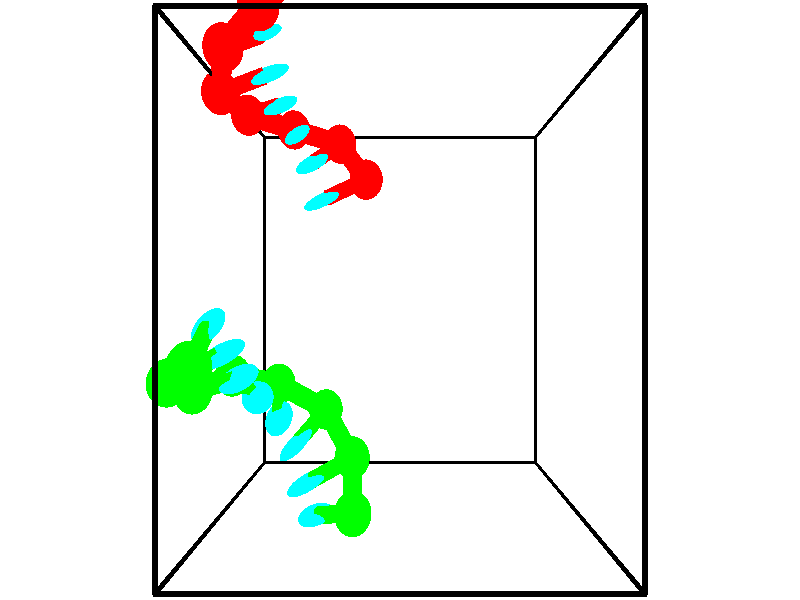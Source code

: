 // switches for output
#declare DRAW_BASES = 1; // possible values are 0, 1; only relevant for DNA ribbons
#declare DRAW_BASES_TYPE = 3; // possible values are 1, 2, 3; only relevant for DNA ribbons
#declare DRAW_FOG = 0; // set to 1 to enable fog

#include "colors.inc"

#include "transforms.inc"
background { rgb <1, 1, 1>}

#default {
   normal{
       ripples 0.25
       frequency 0.20
       turbulence 0.2
       lambda 5
   }
	finish {
		phong 0.1
		phong_size 40.
	}
}

// original window dimensions: 1024x640


// camera settings

camera {
	sky <-0, 1, 0>
	up <-0, 1, 0>
	right 1.6 * <1, 0, 0>
	location <2.5, 2.5, 11.1562>
	look_at <2.5, 2.5, 2.5>
	direction <0, 0, -8.6562>
	angle 67.0682
}


# declare cpy_camera_pos = <2.5, 2.5, 11.1562>;
# if (DRAW_FOG = 1)
fog {
	fog_type 2
	up vnormalize(cpy_camera_pos)
	color rgbt<1,1,1,0.3>
	distance 1e-5
	fog_alt 3e-3
	fog_offset 4
}
# end


// LIGHTS

# declare lum = 6;
global_settings {
	ambient_light rgb lum * <0.05, 0.05, 0.05>
	max_trace_level 15
}# declare cpy_direct_light_amount = 0.25;
light_source
{	1000 * <-1, -1, 1>,
	rgb lum * cpy_direct_light_amount
	parallel
}

light_source
{	1000 * <1, 1, -1>,
	rgb lum * cpy_direct_light_amount
	parallel
}

// strand 0

// nucleotide -1

// particle -1
sphere {
	<1.989647, 4.010365, 2.060641> 0.250000
	pigment { color rgbt <1,0,0,0> }
	no_shadow
}
cylinder {
	<1.616978, 3.865076, 2.063579>,  <1.393376, 3.777902, 2.065341>, 0.100000
	pigment { color rgbt <1,0,0,0> }
	no_shadow
}
cylinder {
	<1.616978, 3.865076, 2.063579>,  <1.989647, 4.010365, 2.060641>, 0.100000
	pigment { color rgbt <1,0,0,0> }
	no_shadow
}

// particle -1
sphere {
	<1.616978, 3.865076, 2.063579> 0.100000
	pigment { color rgbt <1,0,0,0> }
	no_shadow
}
sphere {
	0, 1
	scale<0.080000,0.200000,0.300000>
	matrix <-0.342712, 0.885411, 0.314000,
		-0.120556, 0.290028, -0.949395,
		-0.931673, -0.363224, 0.007345,
		1.337476, 3.756109, 2.065782>
	pigment { color rgbt <0,1,1,0> }
	no_shadow
}
cylinder {
	<1.561983, 4.531929, 1.710396>,  <1.989647, 4.010365, 2.060641>, 0.130000
	pigment { color rgbt <1,0,0,0> }
	no_shadow
}

// nucleotide -1

// particle -1
sphere {
	<1.561983, 4.531929, 1.710396> 0.250000
	pigment { color rgbt <1,0,0,0> }
	no_shadow
}
cylinder {
	<1.353373, 4.336403, 1.990130>,  <1.228206, 4.219087, 2.157971>, 0.100000
	pigment { color rgbt <1,0,0,0> }
	no_shadow
}
cylinder {
	<1.353373, 4.336403, 1.990130>,  <1.561983, 4.531929, 1.710396>, 0.100000
	pigment { color rgbt <1,0,0,0> }
	no_shadow
}

// particle -1
sphere {
	<1.353373, 4.336403, 1.990130> 0.100000
	pigment { color rgbt <1,0,0,0> }
	no_shadow
}
sphere {
	0, 1
	scale<0.080000,0.200000,0.300000>
	matrix <-0.236685, 0.870342, 0.431838,
		-0.819751, 0.059693, -0.569601,
		-0.521525, -0.488816, 0.699336,
		1.196915, 4.189758, 2.199931>
	pigment { color rgbt <0,1,1,0> }
	no_shadow
}
cylinder {
	<0.835108, 4.727043, 1.664726>,  <1.561983, 4.531929, 1.710396>, 0.130000
	pigment { color rgbt <1,0,0,0> }
	no_shadow
}

// nucleotide -1

// particle -1
sphere {
	<0.835108, 4.727043, 1.664726> 0.250000
	pigment { color rgbt <1,0,0,0> }
	no_shadow
}
cylinder {
	<0.926111, 4.607313, 2.035379>,  <0.980713, 4.535475, 2.257771>, 0.100000
	pigment { color rgbt <1,0,0,0> }
	no_shadow
}
cylinder {
	<0.926111, 4.607313, 2.035379>,  <0.835108, 4.727043, 1.664726>, 0.100000
	pigment { color rgbt <1,0,0,0> }
	no_shadow
}

// particle -1
sphere {
	<0.926111, 4.607313, 2.035379> 0.100000
	pigment { color rgbt <1,0,0,0> }
	no_shadow
}
sphere {
	0, 1
	scale<0.080000,0.200000,0.300000>
	matrix <-0.429860, 0.822980, 0.371382,
		-0.873762, -0.482814, 0.058566,
		0.227507, -0.299324, 0.926631,
		0.994363, 4.517516, 2.313368>
	pigment { color rgbt <0,1,1,0> }
	no_shadow
}
cylinder {
	<0.210446, 4.820171, 2.055359>,  <0.835108, 4.727043, 1.664726>, 0.130000
	pigment { color rgbt <1,0,0,0> }
	no_shadow
}

// nucleotide -1

// particle -1
sphere {
	<0.210446, 4.820171, 2.055359> 0.250000
	pigment { color rgbt <1,0,0,0> }
	no_shadow
}
cylinder {
	<0.534035, 4.827358, 2.290388>,  <0.728188, 4.831670, 2.431405>, 0.100000
	pigment { color rgbt <1,0,0,0> }
	no_shadow
}
cylinder {
	<0.534035, 4.827358, 2.290388>,  <0.210446, 4.820171, 2.055359>, 0.100000
	pigment { color rgbt <1,0,0,0> }
	no_shadow
}

// particle -1
sphere {
	<0.534035, 4.827358, 2.290388> 0.100000
	pigment { color rgbt <1,0,0,0> }
	no_shadow
}
sphere {
	0, 1
	scale<0.080000,0.200000,0.300000>
	matrix <-0.340933, 0.828598, 0.444061,
		-0.478883, -0.559555, 0.676438,
		0.808972, 0.017967, 0.587572,
		0.776726, 4.832748, 2.466660>
	pigment { color rgbt <0,1,1,0> }
	no_shadow
}
cylinder {
	<0.007755, 4.892360, 2.796563>,  <0.210446, 4.820171, 2.055359>, 0.130000
	pigment { color rgbt <1,0,0,0> }
	no_shadow
}

// nucleotide -1

// particle -1
sphere {
	<0.007755, 4.892360, 2.796563> 0.250000
	pigment { color rgbt <1,0,0,0> }
	no_shadow
}
cylinder {
	<0.377476, 5.032852, 2.736829>,  <0.599308, 5.117147, 2.700988>, 0.100000
	pigment { color rgbt <1,0,0,0> }
	no_shadow
}
cylinder {
	<0.377476, 5.032852, 2.736829>,  <0.007755, 4.892360, 2.796563>, 0.100000
	pigment { color rgbt <1,0,0,0> }
	no_shadow
}

// particle -1
sphere {
	<0.377476, 5.032852, 2.736829> 0.100000
	pigment { color rgbt <1,0,0,0> }
	no_shadow
}
sphere {
	0, 1
	scale<0.080000,0.200000,0.300000>
	matrix <-0.232423, 0.828361, 0.509704,
		0.302727, -0.436412, 0.847290,
		0.924303, 0.351230, -0.149335,
		0.654767, 5.138221, 2.692028>
	pigment { color rgbt <0,1,1,0> }
	no_shadow
}
cylinder {
	<0.253383, 5.169830, 3.496257>,  <0.007755, 4.892360, 2.796563>, 0.130000
	pigment { color rgbt <1,0,0,0> }
	no_shadow
}

// nucleotide -1

// particle -1
sphere {
	<0.253383, 5.169830, 3.496257> 0.250000
	pigment { color rgbt <1,0,0,0> }
	no_shadow
}
cylinder {
	<0.483164, 5.353899, 3.225482>,  <0.621032, 5.464340, 3.063017>, 0.100000
	pigment { color rgbt <1,0,0,0> }
	no_shadow
}
cylinder {
	<0.483164, 5.353899, 3.225482>,  <0.253383, 5.169830, 3.496257>, 0.100000
	pigment { color rgbt <1,0,0,0> }
	no_shadow
}

// particle -1
sphere {
	<0.483164, 5.353899, 3.225482> 0.100000
	pigment { color rgbt <1,0,0,0> }
	no_shadow
}
sphere {
	0, 1
	scale<0.080000,0.200000,0.300000>
	matrix <-0.253375, 0.886358, 0.387518,
		0.778335, -0.051091, 0.625767,
		0.574453, 0.460173, -0.676938,
		0.655500, 5.491951, 3.022400>
	pigment { color rgbt <0,1,1,0> }
	no_shadow
}
cylinder {
	<0.782727, 5.485799, 3.829995>,  <0.253383, 5.169830, 3.496257>, 0.130000
	pigment { color rgbt <1,0,0,0> }
	no_shadow
}

// nucleotide -1

// particle -1
sphere {
	<0.782727, 5.485799, 3.829995> 0.250000
	pigment { color rgbt <1,0,0,0> }
	no_shadow
}
cylinder {
	<0.803703, 5.687342, 3.485117>,  <0.816289, 5.808267, 3.278190>, 0.100000
	pigment { color rgbt <1,0,0,0> }
	no_shadow
}
cylinder {
	<0.803703, 5.687342, 3.485117>,  <0.782727, 5.485799, 3.829995>, 0.100000
	pigment { color rgbt <1,0,0,0> }
	no_shadow
}

// particle -1
sphere {
	<0.803703, 5.687342, 3.485117> 0.100000
	pigment { color rgbt <1,0,0,0> }
	no_shadow
}
sphere {
	0, 1
	scale<0.080000,0.200000,0.300000>
	matrix <-0.061967, 0.863360, 0.500768,
		0.996700, 0.027167, 0.076499,
		0.052442, 0.503855, -0.862195,
		0.819436, 5.838498, 3.226459>
	pigment { color rgbt <0,1,1,0> }
	no_shadow
}
cylinder {
	<1.413920, 5.939373, 3.802976>,  <0.782727, 5.485799, 3.829995>, 0.130000
	pigment { color rgbt <1,0,0,0> }
	no_shadow
}

// nucleotide -1

// particle -1
sphere {
	<1.413920, 5.939373, 3.802976> 0.250000
	pigment { color rgbt <1,0,0,0> }
	no_shadow
}
cylinder {
	<1.131887, 6.091572, 3.563616>,  <0.962668, 6.182891, 3.420000>, 0.100000
	pigment { color rgbt <1,0,0,0> }
	no_shadow
}
cylinder {
	<1.131887, 6.091572, 3.563616>,  <1.413920, 5.939373, 3.802976>, 0.100000
	pigment { color rgbt <1,0,0,0> }
	no_shadow
}

// particle -1
sphere {
	<1.131887, 6.091572, 3.563616> 0.100000
	pigment { color rgbt <1,0,0,0> }
	no_shadow
}
sphere {
	0, 1
	scale<0.080000,0.200000,0.300000>
	matrix <-0.002918, 0.842291, 0.539015,
		0.709120, 0.381796, -0.592774,
		-0.705082, 0.380497, -0.598400,
		0.920363, 6.205721, 3.384096>
	pigment { color rgbt <0,1,1,0> }
	no_shadow
}
// strand 1

// nucleotide -1

// particle -1
sphere {
	<0.141775, 1.870119, 4.411858> 0.250000
	pigment { color rgbt <0,1,0,0> }
	no_shadow
}
cylinder {
	<0.159164, 2.081738, 4.072866>,  <0.169598, 2.208709, 3.869471>, 0.100000
	pigment { color rgbt <0,1,0,0> }
	no_shadow
}
cylinder {
	<0.159164, 2.081738, 4.072866>,  <0.141775, 1.870119, 4.411858>, 0.100000
	pigment { color rgbt <0,1,0,0> }
	no_shadow
}

// particle -1
sphere {
	<0.159164, 2.081738, 4.072866> 0.100000
	pigment { color rgbt <0,1,0,0> }
	no_shadow
}
sphere {
	0, 1
	scale<0.080000,0.200000,0.300000>
	matrix <0.242287, -0.828541, -0.504794,
		-0.969230, -0.183388, -0.164200,
		0.043474, 0.529046, -0.847479,
		0.172206, 2.240451, 3.818623>
	pigment { color rgbt <0,1,1,0> }
	no_shadow
}
cylinder {
	<-0.345493, 1.654350, 3.760803>,  <0.141775, 1.870119, 4.411858>, 0.130000
	pigment { color rgbt <0,1,0,0> }
	no_shadow
}

// nucleotide -1

// particle -1
sphere {
	<-0.345493, 1.654350, 3.760803> 0.250000
	pigment { color rgbt <0,1,0,0> }
	no_shadow
}
cylinder {
	<-0.002441, 1.812603, 3.629381>,  <0.203390, 1.907555, 3.550528>, 0.100000
	pigment { color rgbt <0,1,0,0> }
	no_shadow
}
cylinder {
	<-0.002441, 1.812603, 3.629381>,  <-0.345493, 1.654350, 3.760803>, 0.100000
	pigment { color rgbt <0,1,0,0> }
	no_shadow
}

// particle -1
sphere {
	<-0.002441, 1.812603, 3.629381> 0.100000
	pigment { color rgbt <0,1,0,0> }
	no_shadow
}
sphere {
	0, 1
	scale<0.080000,0.200000,0.300000>
	matrix <0.222184, -0.861225, -0.457083,
		-0.463796, 0.319009, -0.826515,
		0.857629, 0.395632, -0.328554,
		0.254847, 1.931293, 3.530815>
	pigment { color rgbt <0,1,1,0> }
	no_shadow
}
cylinder {
	<-0.277446, 1.472581, 3.058427>,  <-0.345493, 1.654350, 3.760803>, 0.130000
	pigment { color rgbt <0,1,0,0> }
	no_shadow
}

// nucleotide -1

// particle -1
sphere {
	<-0.277446, 1.472581, 3.058427> 0.250000
	pigment { color rgbt <0,1,0,0> }
	no_shadow
}
cylinder {
	<0.096413, 1.567436, 3.164410>,  <0.320728, 1.624349, 3.228000>, 0.100000
	pigment { color rgbt <0,1,0,0> }
	no_shadow
}
cylinder {
	<0.096413, 1.567436, 3.164410>,  <-0.277446, 1.472581, 3.058427>, 0.100000
	pigment { color rgbt <0,1,0,0> }
	no_shadow
}

// particle -1
sphere {
	<0.096413, 1.567436, 3.164410> 0.100000
	pigment { color rgbt <0,1,0,0> }
	no_shadow
}
sphere {
	0, 1
	scale<0.080000,0.200000,0.300000>
	matrix <0.351180, -0.732483, -0.583216,
		0.055775, 0.638149, -0.767890,
		0.934645, 0.237139, 0.264959,
		0.376806, 1.638578, 3.243898>
	pigment { color rgbt <0,1,1,0> }
	no_shadow
}
cylinder {
	<0.097660, 1.594474, 2.482291>,  <-0.277446, 1.472581, 3.058427>, 0.130000
	pigment { color rgbt <0,1,0,0> }
	no_shadow
}

// nucleotide -1

// particle -1
sphere {
	<0.097660, 1.594474, 2.482291> 0.250000
	pigment { color rgbt <0,1,0,0> }
	no_shadow
}
cylinder {
	<0.365406, 1.482647, 2.757621>,  <0.526054, 1.415551, 2.922819>, 0.100000
	pigment { color rgbt <0,1,0,0> }
	no_shadow
}
cylinder {
	<0.365406, 1.482647, 2.757621>,  <0.097660, 1.594474, 2.482291>, 0.100000
	pigment { color rgbt <0,1,0,0> }
	no_shadow
}

// particle -1
sphere {
	<0.365406, 1.482647, 2.757621> 0.100000
	pigment { color rgbt <0,1,0,0> }
	no_shadow
}
sphere {
	0, 1
	scale<0.080000,0.200000,0.300000>
	matrix <0.345465, -0.703111, -0.621522,
		0.657726, 0.653818, -0.374057,
		0.669365, -0.279567, 0.688325,
		0.566216, 1.398777, 2.964119>
	pigment { color rgbt <0,1,1,0> }
	no_shadow
}
cylinder {
	<0.687553, 1.456208, 2.138298>,  <0.097660, 1.594474, 2.482291>, 0.130000
	pigment { color rgbt <0,1,0,0> }
	no_shadow
}

// nucleotide -1

// particle -1
sphere {
	<0.687553, 1.456208, 2.138298> 0.250000
	pigment { color rgbt <0,1,0,0> }
	no_shadow
}
cylinder {
	<0.758759, 1.267403, 2.483671>,  <0.801482, 1.154119, 2.690895>, 0.100000
	pigment { color rgbt <0,1,0,0> }
	no_shadow
}
cylinder {
	<0.758759, 1.267403, 2.483671>,  <0.687553, 1.456208, 2.138298>, 0.100000
	pigment { color rgbt <0,1,0,0> }
	no_shadow
}

// particle -1
sphere {
	<0.758759, 1.267403, 2.483671> 0.100000
	pigment { color rgbt <0,1,0,0> }
	no_shadow
}
sphere {
	0, 1
	scale<0.080000,0.200000,0.300000>
	matrix <0.278819, -0.817292, -0.504275,
		0.943701, 0.330509, -0.013884,
		0.178015, -0.472013, 0.863432,
		0.812163, 1.125799, 2.742701>
	pigment { color rgbt <0,1,1,0> }
	no_shadow
}
cylinder {
	<1.385333, 1.128003, 2.068022>,  <0.687553, 1.456208, 2.138298>, 0.130000
	pigment { color rgbt <0,1,0,0> }
	no_shadow
}

// nucleotide -1

// particle -1
sphere {
	<1.385333, 1.128003, 2.068022> 0.250000
	pigment { color rgbt <0,1,0,0> }
	no_shadow
}
cylinder {
	<1.174831, 0.932590, 2.346416>,  <1.048530, 0.815343, 2.513452>, 0.100000
	pigment { color rgbt <0,1,0,0> }
	no_shadow
}
cylinder {
	<1.174831, 0.932590, 2.346416>,  <1.385333, 1.128003, 2.068022>, 0.100000
	pigment { color rgbt <0,1,0,0> }
	no_shadow
}

// particle -1
sphere {
	<1.174831, 0.932590, 2.346416> 0.100000
	pigment { color rgbt <0,1,0,0> }
	no_shadow
}
sphere {
	0, 1
	scale<0.080000,0.200000,0.300000>
	matrix <0.484366, -0.844944, -0.226847,
		0.698889, 0.217732, 0.681283,
		-0.526255, -0.488531, 0.695984,
		1.016955, 0.786031, 2.555211>
	pigment { color rgbt <0,1,1,0> }
	no_shadow
}
cylinder {
	<1.819232, 0.629625, 2.567917>,  <1.385333, 1.128003, 2.068022>, 0.130000
	pigment { color rgbt <0,1,0,0> }
	no_shadow
}

// nucleotide -1

// particle -1
sphere {
	<1.819232, 0.629625, 2.567917> 0.250000
	pigment { color rgbt <0,1,0,0> }
	no_shadow
}
cylinder {
	<1.455181, 0.467484, 2.602224>,  <1.236751, 0.370198, 2.622808>, 0.100000
	pigment { color rgbt <0,1,0,0> }
	no_shadow
}
cylinder {
	<1.455181, 0.467484, 2.602224>,  <1.819232, 0.629625, 2.567917>, 0.100000
	pigment { color rgbt <0,1,0,0> }
	no_shadow
}

// particle -1
sphere {
	<1.455181, 0.467484, 2.602224> 0.100000
	pigment { color rgbt <0,1,0,0> }
	no_shadow
}
sphere {
	0, 1
	scale<0.080000,0.200000,0.300000>
	matrix <0.381430, -0.900550, -0.208617,
		0.161802, -0.157154, 0.974229,
		-0.910127, -0.405355, 0.085767,
		1.182143, 0.345877, 2.627954>
	pigment { color rgbt <0,1,1,0> }
	no_shadow
}
cylinder {
	<1.865144, 0.101403, 3.031315>,  <1.819232, 0.629625, 2.567917>, 0.130000
	pigment { color rgbt <0,1,0,0> }
	no_shadow
}

// nucleotide -1

// particle -1
sphere {
	<1.865144, 0.101403, 3.031315> 0.250000
	pigment { color rgbt <0,1,0,0> }
	no_shadow
}
cylinder {
	<1.544445, 0.027069, 2.804100>,  <1.352026, -0.017531, 2.667771>, 0.100000
	pigment { color rgbt <0,1,0,0> }
	no_shadow
}
cylinder {
	<1.544445, 0.027069, 2.804100>,  <1.865144, 0.101403, 3.031315>, 0.100000
	pigment { color rgbt <0,1,0,0> }
	no_shadow
}

// particle -1
sphere {
	<1.544445, 0.027069, 2.804100> 0.100000
	pigment { color rgbt <0,1,0,0> }
	no_shadow
}
sphere {
	0, 1
	scale<0.080000,0.200000,0.300000>
	matrix <0.381877, -0.890402, -0.247698,
		-0.459750, -0.415511, 0.784844,
		-0.801748, -0.185835, -0.568036,
		1.303921, -0.028681, 2.633689>
	pigment { color rgbt <0,1,1,0> }
	no_shadow
}
// box output
cylinder {
	<0.000000, 0.000000, 0.000000>,  <5.000000, 0.000000, 0.000000>, 0.025000
	pigment { color rgbt <0,0,0,0> }
	no_shadow
}
cylinder {
	<0.000000, 0.000000, 0.000000>,  <0.000000, 5.000000, 0.000000>, 0.025000
	pigment { color rgbt <0,0,0,0> }
	no_shadow
}
cylinder {
	<0.000000, 0.000000, 0.000000>,  <0.000000, 0.000000, 5.000000>, 0.025000
	pigment { color rgbt <0,0,0,0> }
	no_shadow
}
cylinder {
	<5.000000, 5.000000, 5.000000>,  <0.000000, 5.000000, 5.000000>, 0.025000
	pigment { color rgbt <0,0,0,0> }
	no_shadow
}
cylinder {
	<5.000000, 5.000000, 5.000000>,  <5.000000, 0.000000, 5.000000>, 0.025000
	pigment { color rgbt <0,0,0,0> }
	no_shadow
}
cylinder {
	<5.000000, 5.000000, 5.000000>,  <5.000000, 5.000000, 0.000000>, 0.025000
	pigment { color rgbt <0,0,0,0> }
	no_shadow
}
cylinder {
	<0.000000, 0.000000, 5.000000>,  <0.000000, 5.000000, 5.000000>, 0.025000
	pigment { color rgbt <0,0,0,0> }
	no_shadow
}
cylinder {
	<0.000000, 0.000000, 5.000000>,  <5.000000, 0.000000, 5.000000>, 0.025000
	pigment { color rgbt <0,0,0,0> }
	no_shadow
}
cylinder {
	<5.000000, 5.000000, 0.000000>,  <0.000000, 5.000000, 0.000000>, 0.025000
	pigment { color rgbt <0,0,0,0> }
	no_shadow
}
cylinder {
	<5.000000, 5.000000, 0.000000>,  <5.000000, 0.000000, 0.000000>, 0.025000
	pigment { color rgbt <0,0,0,0> }
	no_shadow
}
cylinder {
	<5.000000, 0.000000, 5.000000>,  <5.000000, 0.000000, 0.000000>, 0.025000
	pigment { color rgbt <0,0,0,0> }
	no_shadow
}
cylinder {
	<0.000000, 5.000000, 0.000000>,  <0.000000, 5.000000, 5.000000>, 0.025000
	pigment { color rgbt <0,0,0,0> }
	no_shadow
}
// end of box output
